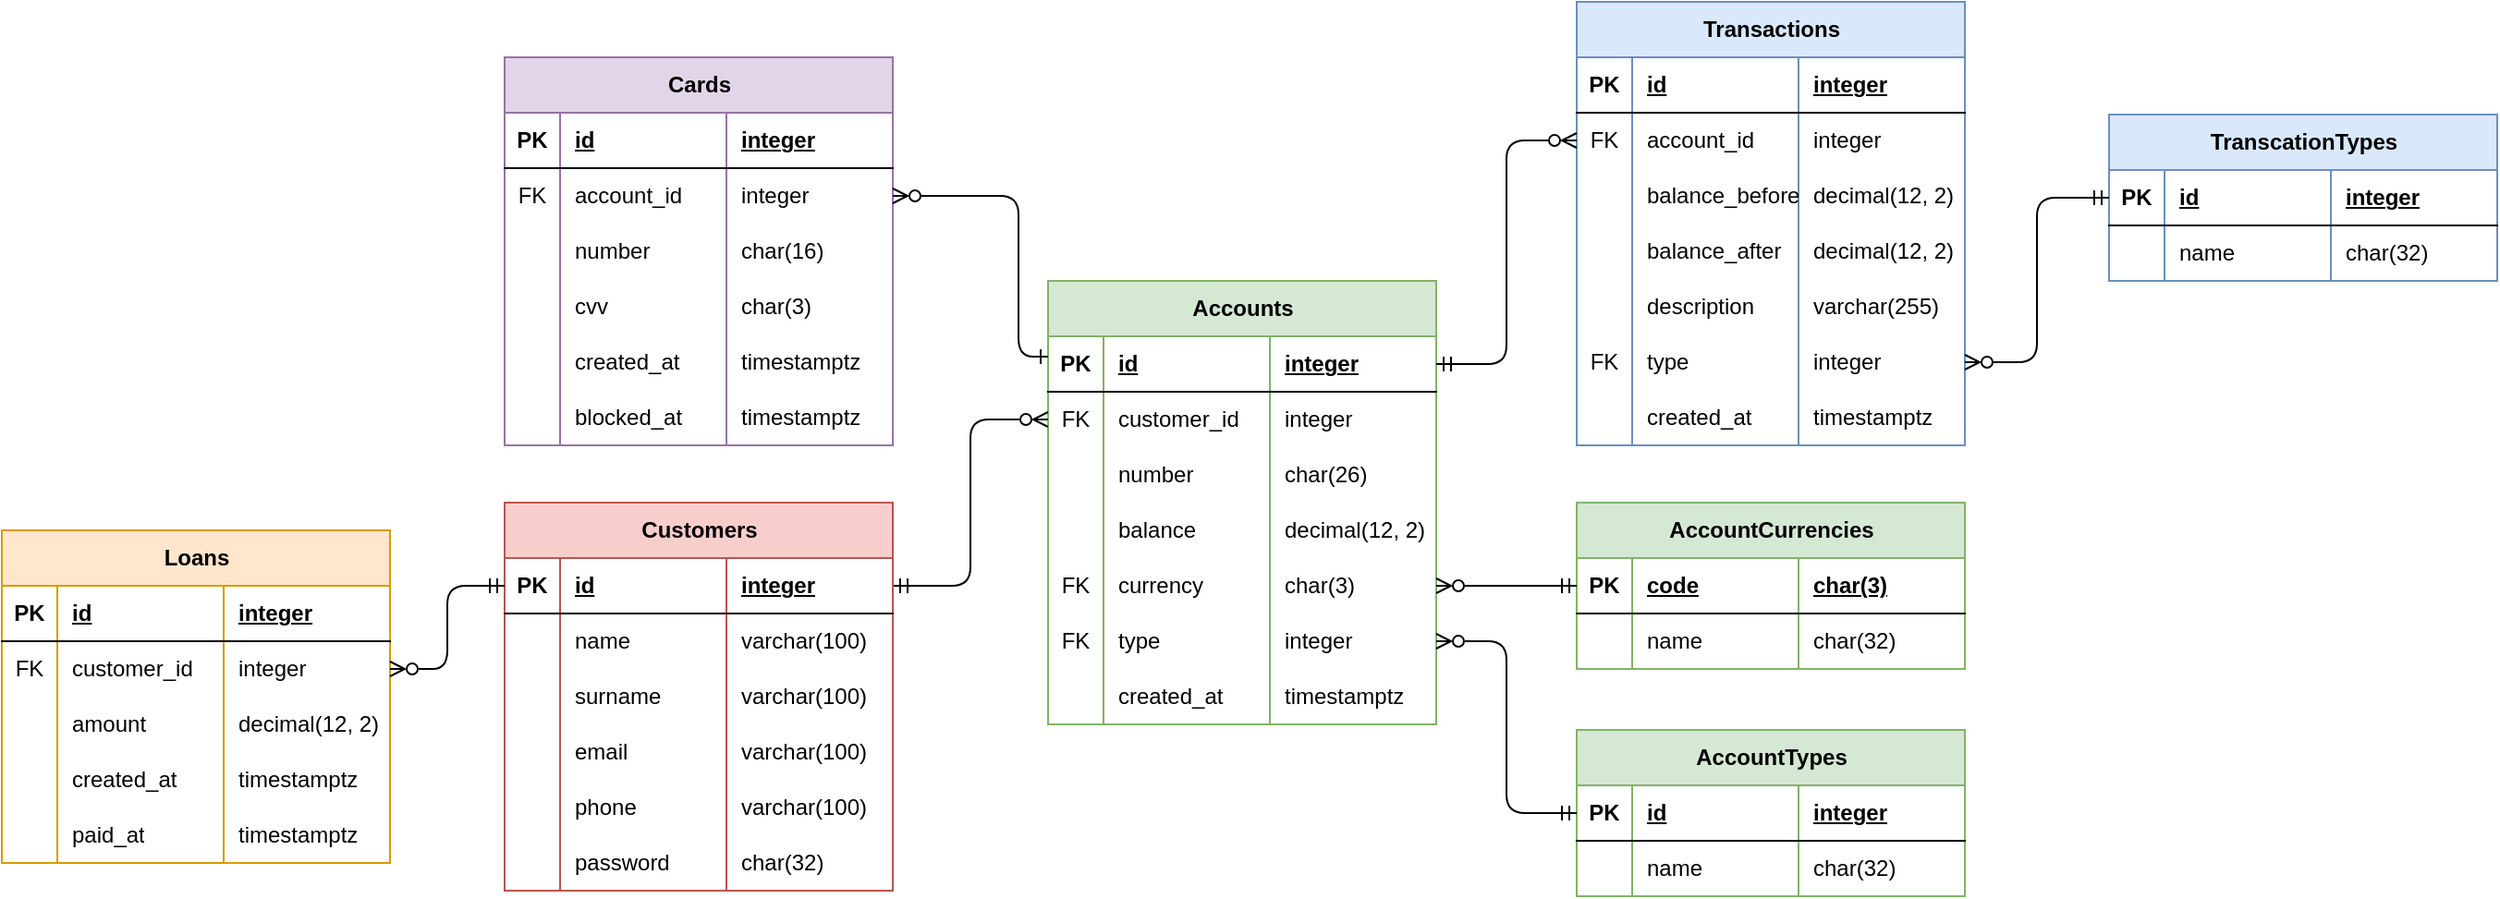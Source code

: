 <mxfile version="22.1.3" type="device">
  <diagram name="Page-1" id="DCENLn5XOx_dFw5ft7nX">
    <mxGraphModel dx="1434" dy="758" grid="1" gridSize="10" guides="1" tooltips="1" connect="1" arrows="1" fold="1" page="1" pageScale="1" pageWidth="583" pageHeight="827" math="0" shadow="0">
      <root>
        <mxCell id="0" />
        <mxCell id="1" parent="0" />
        <mxCell id="_XK0Wf5IeExzZ5HA8EQu-718" value="Accounts" style="shape=table;startSize=30;container=1;collapsible=1;childLayout=tableLayout;fixedRows=1;rowLines=0;fontStyle=1;align=center;resizeLast=1;html=1;fillColor=#d5e8d4;strokeColor=#82b366;" parent="1" vertex="1">
          <mxGeometry x="596" y="307" width="210" height="240" as="geometry" />
        </mxCell>
        <mxCell id="_XK0Wf5IeExzZ5HA8EQu-719" value="" style="shape=tableRow;horizontal=0;startSize=0;swimlaneHead=0;swimlaneBody=0;fillColor=none;collapsible=0;dropTarget=0;points=[[0,0.5],[1,0.5]];portConstraint=eastwest;top=0;left=0;right=0;bottom=1;" parent="_XK0Wf5IeExzZ5HA8EQu-718" vertex="1">
          <mxGeometry y="30" width="210" height="30" as="geometry" />
        </mxCell>
        <mxCell id="_XK0Wf5IeExzZ5HA8EQu-720" value="PK" style="shape=partialRectangle;connectable=0;fillColor=none;top=0;left=0;bottom=0;right=0;fontStyle=1;overflow=hidden;whiteSpace=wrap;html=1;" parent="_XK0Wf5IeExzZ5HA8EQu-719" vertex="1">
          <mxGeometry width="30" height="30" as="geometry">
            <mxRectangle width="30" height="30" as="alternateBounds" />
          </mxGeometry>
        </mxCell>
        <mxCell id="_XK0Wf5IeExzZ5HA8EQu-721" value="id" style="shape=partialRectangle;connectable=0;fillColor=none;top=0;left=0;bottom=0;right=0;align=left;spacingLeft=6;fontStyle=5;overflow=hidden;whiteSpace=wrap;html=1;" parent="_XK0Wf5IeExzZ5HA8EQu-719" vertex="1">
          <mxGeometry x="30" width="90" height="30" as="geometry">
            <mxRectangle width="90" height="30" as="alternateBounds" />
          </mxGeometry>
        </mxCell>
        <mxCell id="_XK0Wf5IeExzZ5HA8EQu-722" value="integer" style="shape=partialRectangle;connectable=0;fillColor=none;top=0;left=0;bottom=0;right=0;align=left;spacingLeft=6;fontStyle=5;overflow=hidden;whiteSpace=wrap;html=1;" parent="_XK0Wf5IeExzZ5HA8EQu-719" vertex="1">
          <mxGeometry x="120" width="90" height="30" as="geometry">
            <mxRectangle width="90" height="30" as="alternateBounds" />
          </mxGeometry>
        </mxCell>
        <mxCell id="_XK0Wf5IeExzZ5HA8EQu-723" value="" style="shape=tableRow;horizontal=0;startSize=0;swimlaneHead=0;swimlaneBody=0;fillColor=none;collapsible=0;dropTarget=0;points=[[0,0.5],[1,0.5]];portConstraint=eastwest;top=0;left=0;right=0;bottom=0;" parent="_XK0Wf5IeExzZ5HA8EQu-718" vertex="1">
          <mxGeometry y="60" width="210" height="30" as="geometry" />
        </mxCell>
        <mxCell id="_XK0Wf5IeExzZ5HA8EQu-724" value="FK" style="shape=partialRectangle;connectable=0;fillColor=none;top=0;left=0;bottom=0;right=0;editable=1;overflow=hidden;whiteSpace=wrap;html=1;" parent="_XK0Wf5IeExzZ5HA8EQu-723" vertex="1">
          <mxGeometry width="30" height="30" as="geometry">
            <mxRectangle width="30" height="30" as="alternateBounds" />
          </mxGeometry>
        </mxCell>
        <mxCell id="_XK0Wf5IeExzZ5HA8EQu-725" value="customer_id" style="shape=partialRectangle;connectable=0;fillColor=none;top=0;left=0;bottom=0;right=0;align=left;spacingLeft=6;overflow=hidden;whiteSpace=wrap;html=1;" parent="_XK0Wf5IeExzZ5HA8EQu-723" vertex="1">
          <mxGeometry x="30" width="90" height="30" as="geometry">
            <mxRectangle width="90" height="30" as="alternateBounds" />
          </mxGeometry>
        </mxCell>
        <mxCell id="_XK0Wf5IeExzZ5HA8EQu-726" value="integer" style="shape=partialRectangle;connectable=0;fillColor=none;top=0;left=0;bottom=0;right=0;align=left;spacingLeft=6;overflow=hidden;whiteSpace=wrap;html=1;" parent="_XK0Wf5IeExzZ5HA8EQu-723" vertex="1">
          <mxGeometry x="120" width="90" height="30" as="geometry">
            <mxRectangle width="90" height="30" as="alternateBounds" />
          </mxGeometry>
        </mxCell>
        <mxCell id="_XK0Wf5IeExzZ5HA8EQu-727" value="" style="shape=tableRow;horizontal=0;startSize=0;swimlaneHead=0;swimlaneBody=0;fillColor=none;collapsible=0;dropTarget=0;points=[[0,0.5],[1,0.5]];portConstraint=eastwest;top=0;left=0;right=0;bottom=0;" parent="_XK0Wf5IeExzZ5HA8EQu-718" vertex="1">
          <mxGeometry y="90" width="210" height="30" as="geometry" />
        </mxCell>
        <mxCell id="_XK0Wf5IeExzZ5HA8EQu-728" value="" style="shape=partialRectangle;connectable=0;fillColor=none;top=0;left=0;bottom=0;right=0;editable=1;overflow=hidden;whiteSpace=wrap;html=1;" parent="_XK0Wf5IeExzZ5HA8EQu-727" vertex="1">
          <mxGeometry width="30" height="30" as="geometry">
            <mxRectangle width="30" height="30" as="alternateBounds" />
          </mxGeometry>
        </mxCell>
        <mxCell id="_XK0Wf5IeExzZ5HA8EQu-729" value="number" style="shape=partialRectangle;connectable=0;fillColor=none;top=0;left=0;bottom=0;right=0;align=left;spacingLeft=6;overflow=hidden;whiteSpace=wrap;html=1;" parent="_XK0Wf5IeExzZ5HA8EQu-727" vertex="1">
          <mxGeometry x="30" width="90" height="30" as="geometry">
            <mxRectangle width="90" height="30" as="alternateBounds" />
          </mxGeometry>
        </mxCell>
        <mxCell id="_XK0Wf5IeExzZ5HA8EQu-730" value="char(26)" style="shape=partialRectangle;connectable=0;fillColor=none;top=0;left=0;bottom=0;right=0;align=left;spacingLeft=6;overflow=hidden;whiteSpace=wrap;html=1;" parent="_XK0Wf5IeExzZ5HA8EQu-727" vertex="1">
          <mxGeometry x="120" width="90" height="30" as="geometry">
            <mxRectangle width="90" height="30" as="alternateBounds" />
          </mxGeometry>
        </mxCell>
        <mxCell id="_XK0Wf5IeExzZ5HA8EQu-731" value="" style="shape=tableRow;horizontal=0;startSize=0;swimlaneHead=0;swimlaneBody=0;fillColor=none;collapsible=0;dropTarget=0;points=[[0,0.5],[1,0.5]];portConstraint=eastwest;top=0;left=0;right=0;bottom=0;" parent="_XK0Wf5IeExzZ5HA8EQu-718" vertex="1">
          <mxGeometry y="120" width="210" height="30" as="geometry" />
        </mxCell>
        <mxCell id="_XK0Wf5IeExzZ5HA8EQu-732" value="" style="shape=partialRectangle;connectable=0;fillColor=none;top=0;left=0;bottom=0;right=0;editable=1;overflow=hidden;whiteSpace=wrap;html=1;" parent="_XK0Wf5IeExzZ5HA8EQu-731" vertex="1">
          <mxGeometry width="30" height="30" as="geometry">
            <mxRectangle width="30" height="30" as="alternateBounds" />
          </mxGeometry>
        </mxCell>
        <mxCell id="_XK0Wf5IeExzZ5HA8EQu-733" value="balance" style="shape=partialRectangle;connectable=0;fillColor=none;top=0;left=0;bottom=0;right=0;align=left;spacingLeft=6;overflow=hidden;whiteSpace=wrap;html=1;" parent="_XK0Wf5IeExzZ5HA8EQu-731" vertex="1">
          <mxGeometry x="30" width="90" height="30" as="geometry">
            <mxRectangle width="90" height="30" as="alternateBounds" />
          </mxGeometry>
        </mxCell>
        <mxCell id="_XK0Wf5IeExzZ5HA8EQu-734" value="decimal(12, 2)" style="shape=partialRectangle;connectable=0;fillColor=none;top=0;left=0;bottom=0;right=0;align=left;spacingLeft=6;overflow=hidden;whiteSpace=wrap;html=1;" parent="_XK0Wf5IeExzZ5HA8EQu-731" vertex="1">
          <mxGeometry x="120" width="90" height="30" as="geometry">
            <mxRectangle width="90" height="30" as="alternateBounds" />
          </mxGeometry>
        </mxCell>
        <mxCell id="_XK0Wf5IeExzZ5HA8EQu-735" value="" style="shape=tableRow;horizontal=0;startSize=0;swimlaneHead=0;swimlaneBody=0;fillColor=none;collapsible=0;dropTarget=0;points=[[0,0.5],[1,0.5]];portConstraint=eastwest;top=0;left=0;right=0;bottom=0;" parent="_XK0Wf5IeExzZ5HA8EQu-718" vertex="1">
          <mxGeometry y="150" width="210" height="30" as="geometry" />
        </mxCell>
        <mxCell id="_XK0Wf5IeExzZ5HA8EQu-736" value="FK" style="shape=partialRectangle;connectable=0;fillColor=none;top=0;left=0;bottom=0;right=0;editable=1;overflow=hidden;whiteSpace=wrap;html=1;" parent="_XK0Wf5IeExzZ5HA8EQu-735" vertex="1">
          <mxGeometry width="30" height="30" as="geometry">
            <mxRectangle width="30" height="30" as="alternateBounds" />
          </mxGeometry>
        </mxCell>
        <mxCell id="_XK0Wf5IeExzZ5HA8EQu-737" value="currency" style="shape=partialRectangle;connectable=0;fillColor=none;top=0;left=0;bottom=0;right=0;align=left;spacingLeft=6;overflow=hidden;whiteSpace=wrap;html=1;" parent="_XK0Wf5IeExzZ5HA8EQu-735" vertex="1">
          <mxGeometry x="30" width="90" height="30" as="geometry">
            <mxRectangle width="90" height="30" as="alternateBounds" />
          </mxGeometry>
        </mxCell>
        <mxCell id="_XK0Wf5IeExzZ5HA8EQu-738" value="char(3)" style="shape=partialRectangle;connectable=0;fillColor=none;top=0;left=0;bottom=0;right=0;align=left;spacingLeft=6;overflow=hidden;whiteSpace=wrap;html=1;" parent="_XK0Wf5IeExzZ5HA8EQu-735" vertex="1">
          <mxGeometry x="120" width="90" height="30" as="geometry">
            <mxRectangle width="90" height="30" as="alternateBounds" />
          </mxGeometry>
        </mxCell>
        <mxCell id="_XK0Wf5IeExzZ5HA8EQu-739" value="" style="shape=tableRow;horizontal=0;startSize=0;swimlaneHead=0;swimlaneBody=0;fillColor=none;collapsible=0;dropTarget=0;points=[[0,0.5],[1,0.5]];portConstraint=eastwest;top=0;left=0;right=0;bottom=0;" parent="_XK0Wf5IeExzZ5HA8EQu-718" vertex="1">
          <mxGeometry y="180" width="210" height="30" as="geometry" />
        </mxCell>
        <mxCell id="_XK0Wf5IeExzZ5HA8EQu-740" value="FK" style="shape=partialRectangle;connectable=0;fillColor=none;top=0;left=0;bottom=0;right=0;editable=1;overflow=hidden;whiteSpace=wrap;html=1;" parent="_XK0Wf5IeExzZ5HA8EQu-739" vertex="1">
          <mxGeometry width="30" height="30" as="geometry">
            <mxRectangle width="30" height="30" as="alternateBounds" />
          </mxGeometry>
        </mxCell>
        <mxCell id="_XK0Wf5IeExzZ5HA8EQu-741" value="type" style="shape=partialRectangle;connectable=0;fillColor=none;top=0;left=0;bottom=0;right=0;align=left;spacingLeft=6;overflow=hidden;whiteSpace=wrap;html=1;" parent="_XK0Wf5IeExzZ5HA8EQu-739" vertex="1">
          <mxGeometry x="30" width="90" height="30" as="geometry">
            <mxRectangle width="90" height="30" as="alternateBounds" />
          </mxGeometry>
        </mxCell>
        <mxCell id="_XK0Wf5IeExzZ5HA8EQu-742" value="integer" style="shape=partialRectangle;connectable=0;fillColor=none;top=0;left=0;bottom=0;right=0;align=left;spacingLeft=6;overflow=hidden;whiteSpace=wrap;html=1;" parent="_XK0Wf5IeExzZ5HA8EQu-739" vertex="1">
          <mxGeometry x="120" width="90" height="30" as="geometry">
            <mxRectangle width="90" height="30" as="alternateBounds" />
          </mxGeometry>
        </mxCell>
        <mxCell id="_XK0Wf5IeExzZ5HA8EQu-743" value="" style="shape=tableRow;horizontal=0;startSize=0;swimlaneHead=0;swimlaneBody=0;fillColor=none;collapsible=0;dropTarget=0;points=[[0,0.5],[1,0.5]];portConstraint=eastwest;top=0;left=0;right=0;bottom=0;" parent="_XK0Wf5IeExzZ5HA8EQu-718" vertex="1">
          <mxGeometry y="210" width="210" height="30" as="geometry" />
        </mxCell>
        <mxCell id="_XK0Wf5IeExzZ5HA8EQu-744" value="" style="shape=partialRectangle;connectable=0;fillColor=none;top=0;left=0;bottom=0;right=0;editable=1;overflow=hidden;whiteSpace=wrap;html=1;" parent="_XK0Wf5IeExzZ5HA8EQu-743" vertex="1">
          <mxGeometry width="30" height="30" as="geometry">
            <mxRectangle width="30" height="30" as="alternateBounds" />
          </mxGeometry>
        </mxCell>
        <mxCell id="_XK0Wf5IeExzZ5HA8EQu-745" value="created_at" style="shape=partialRectangle;connectable=0;fillColor=none;top=0;left=0;bottom=0;right=0;align=left;spacingLeft=6;overflow=hidden;whiteSpace=wrap;html=1;" parent="_XK0Wf5IeExzZ5HA8EQu-743" vertex="1">
          <mxGeometry x="30" width="90" height="30" as="geometry">
            <mxRectangle width="90" height="30" as="alternateBounds" />
          </mxGeometry>
        </mxCell>
        <mxCell id="_XK0Wf5IeExzZ5HA8EQu-746" value="timestamptz" style="shape=partialRectangle;connectable=0;fillColor=none;top=0;left=0;bottom=0;right=0;align=left;spacingLeft=6;overflow=hidden;whiteSpace=wrap;html=1;" parent="_XK0Wf5IeExzZ5HA8EQu-743" vertex="1">
          <mxGeometry x="120" width="90" height="30" as="geometry">
            <mxRectangle width="90" height="30" as="alternateBounds" />
          </mxGeometry>
        </mxCell>
        <mxCell id="_XK0Wf5IeExzZ5HA8EQu-747" style="edgeStyle=orthogonalEdgeStyle;rounded=1;orthogonalLoop=1;jettySize=auto;html=1;endArrow=ERzeroToMany;endFill=0;startArrow=ERmandOne;startFill=0;" parent="1" source="_XK0Wf5IeExzZ5HA8EQu-694" target="_XK0Wf5IeExzZ5HA8EQu-723" edge="1">
          <mxGeometry relative="1" as="geometry" />
        </mxCell>
        <mxCell id="_XK0Wf5IeExzZ5HA8EQu-748" value="AccountTypes" style="shape=table;startSize=30;container=1;collapsible=1;childLayout=tableLayout;fixedRows=1;rowLines=0;fontStyle=1;align=center;resizeLast=1;html=1;fillColor=#d5e8d4;strokeColor=#82b366;" parent="1" vertex="1">
          <mxGeometry x="882" y="550" width="210" height="90" as="geometry" />
        </mxCell>
        <mxCell id="_XK0Wf5IeExzZ5HA8EQu-749" value="" style="shape=tableRow;horizontal=0;startSize=0;swimlaneHead=0;swimlaneBody=0;fillColor=none;collapsible=0;dropTarget=0;points=[[0,0.5],[1,0.5]];portConstraint=eastwest;top=0;left=0;right=0;bottom=1;" parent="_XK0Wf5IeExzZ5HA8EQu-748" vertex="1">
          <mxGeometry y="30" width="210" height="30" as="geometry" />
        </mxCell>
        <mxCell id="_XK0Wf5IeExzZ5HA8EQu-750" value="PK" style="shape=partialRectangle;connectable=0;fillColor=none;top=0;left=0;bottom=0;right=0;fontStyle=1;overflow=hidden;whiteSpace=wrap;html=1;" parent="_XK0Wf5IeExzZ5HA8EQu-749" vertex="1">
          <mxGeometry width="30" height="30" as="geometry">
            <mxRectangle width="30" height="30" as="alternateBounds" />
          </mxGeometry>
        </mxCell>
        <mxCell id="_XK0Wf5IeExzZ5HA8EQu-751" value="id" style="shape=partialRectangle;connectable=0;fillColor=none;top=0;left=0;bottom=0;right=0;align=left;spacingLeft=6;fontStyle=5;overflow=hidden;whiteSpace=wrap;html=1;" parent="_XK0Wf5IeExzZ5HA8EQu-749" vertex="1">
          <mxGeometry x="30" width="90" height="30" as="geometry">
            <mxRectangle width="90" height="30" as="alternateBounds" />
          </mxGeometry>
        </mxCell>
        <mxCell id="_XK0Wf5IeExzZ5HA8EQu-752" value="integer" style="shape=partialRectangle;connectable=0;fillColor=none;top=0;left=0;bottom=0;right=0;align=left;spacingLeft=6;fontStyle=5;overflow=hidden;whiteSpace=wrap;html=1;" parent="_XK0Wf5IeExzZ5HA8EQu-749" vertex="1">
          <mxGeometry x="120" width="90" height="30" as="geometry">
            <mxRectangle width="90" height="30" as="alternateBounds" />
          </mxGeometry>
        </mxCell>
        <mxCell id="_XK0Wf5IeExzZ5HA8EQu-753" value="" style="shape=tableRow;horizontal=0;startSize=0;swimlaneHead=0;swimlaneBody=0;fillColor=none;collapsible=0;dropTarget=0;points=[[0,0.5],[1,0.5]];portConstraint=eastwest;top=0;left=0;right=0;bottom=0;" parent="_XK0Wf5IeExzZ5HA8EQu-748" vertex="1">
          <mxGeometry y="60" width="210" height="30" as="geometry" />
        </mxCell>
        <mxCell id="_XK0Wf5IeExzZ5HA8EQu-754" value="" style="shape=partialRectangle;connectable=0;fillColor=none;top=0;left=0;bottom=0;right=0;editable=1;overflow=hidden;whiteSpace=wrap;html=1;" parent="_XK0Wf5IeExzZ5HA8EQu-753" vertex="1">
          <mxGeometry width="30" height="30" as="geometry">
            <mxRectangle width="30" height="30" as="alternateBounds" />
          </mxGeometry>
        </mxCell>
        <mxCell id="_XK0Wf5IeExzZ5HA8EQu-755" value="name" style="shape=partialRectangle;connectable=0;fillColor=none;top=0;left=0;bottom=0;right=0;align=left;spacingLeft=6;overflow=hidden;whiteSpace=wrap;html=1;" parent="_XK0Wf5IeExzZ5HA8EQu-753" vertex="1">
          <mxGeometry x="30" width="90" height="30" as="geometry">
            <mxRectangle width="90" height="30" as="alternateBounds" />
          </mxGeometry>
        </mxCell>
        <mxCell id="_XK0Wf5IeExzZ5HA8EQu-756" value="char(32)" style="shape=partialRectangle;connectable=0;fillColor=none;top=0;left=0;bottom=0;right=0;align=left;spacingLeft=6;overflow=hidden;whiteSpace=wrap;html=1;" parent="_XK0Wf5IeExzZ5HA8EQu-753" vertex="1">
          <mxGeometry x="120" width="90" height="30" as="geometry">
            <mxRectangle width="90" height="30" as="alternateBounds" />
          </mxGeometry>
        </mxCell>
        <mxCell id="_XK0Wf5IeExzZ5HA8EQu-757" style="edgeStyle=orthogonalEdgeStyle;rounded=1;orthogonalLoop=1;jettySize=auto;html=1;entryX=0;entryY=0.5;entryDx=0;entryDy=0;startArrow=ERzeroToMany;startFill=0;endArrow=ERmandOne;endFill=0;exitX=1;exitY=0.5;exitDx=0;exitDy=0;" parent="1" source="_XK0Wf5IeExzZ5HA8EQu-739" target="_XK0Wf5IeExzZ5HA8EQu-749" edge="1">
          <mxGeometry relative="1" as="geometry" />
        </mxCell>
        <mxCell id="_XK0Wf5IeExzZ5HA8EQu-758" value="AccountCurrencies" style="shape=table;startSize=30;container=1;collapsible=1;childLayout=tableLayout;fixedRows=1;rowLines=0;fontStyle=1;align=center;resizeLast=1;html=1;fillColor=#d5e8d4;strokeColor=#82b366;" parent="1" vertex="1">
          <mxGeometry x="882" y="427" width="210" height="90" as="geometry" />
        </mxCell>
        <mxCell id="_XK0Wf5IeExzZ5HA8EQu-759" value="" style="shape=tableRow;horizontal=0;startSize=0;swimlaneHead=0;swimlaneBody=0;fillColor=none;collapsible=0;dropTarget=0;points=[[0,0.5],[1,0.5]];portConstraint=eastwest;top=0;left=0;right=0;bottom=1;" parent="_XK0Wf5IeExzZ5HA8EQu-758" vertex="1">
          <mxGeometry y="30" width="210" height="30" as="geometry" />
        </mxCell>
        <mxCell id="_XK0Wf5IeExzZ5HA8EQu-760" value="PK" style="shape=partialRectangle;connectable=0;fillColor=none;top=0;left=0;bottom=0;right=0;fontStyle=1;overflow=hidden;whiteSpace=wrap;html=1;" parent="_XK0Wf5IeExzZ5HA8EQu-759" vertex="1">
          <mxGeometry width="30" height="30" as="geometry">
            <mxRectangle width="30" height="30" as="alternateBounds" />
          </mxGeometry>
        </mxCell>
        <mxCell id="_XK0Wf5IeExzZ5HA8EQu-761" value="code" style="shape=partialRectangle;connectable=0;fillColor=none;top=0;left=0;bottom=0;right=0;align=left;spacingLeft=6;fontStyle=5;overflow=hidden;whiteSpace=wrap;html=1;" parent="_XK0Wf5IeExzZ5HA8EQu-759" vertex="1">
          <mxGeometry x="30" width="90" height="30" as="geometry">
            <mxRectangle width="90" height="30" as="alternateBounds" />
          </mxGeometry>
        </mxCell>
        <mxCell id="_XK0Wf5IeExzZ5HA8EQu-762" value="char(3)" style="shape=partialRectangle;connectable=0;fillColor=none;top=0;left=0;bottom=0;right=0;align=left;spacingLeft=6;fontStyle=5;overflow=hidden;whiteSpace=wrap;html=1;" parent="_XK0Wf5IeExzZ5HA8EQu-759" vertex="1">
          <mxGeometry x="120" width="90" height="30" as="geometry">
            <mxRectangle width="90" height="30" as="alternateBounds" />
          </mxGeometry>
        </mxCell>
        <mxCell id="_XK0Wf5IeExzZ5HA8EQu-763" value="" style="shape=tableRow;horizontal=0;startSize=0;swimlaneHead=0;swimlaneBody=0;fillColor=none;collapsible=0;dropTarget=0;points=[[0,0.5],[1,0.5]];portConstraint=eastwest;top=0;left=0;right=0;bottom=0;" parent="_XK0Wf5IeExzZ5HA8EQu-758" vertex="1">
          <mxGeometry y="60" width="210" height="30" as="geometry" />
        </mxCell>
        <mxCell id="_XK0Wf5IeExzZ5HA8EQu-764" value="" style="shape=partialRectangle;connectable=0;fillColor=none;top=0;left=0;bottom=0;right=0;editable=1;overflow=hidden;whiteSpace=wrap;html=1;" parent="_XK0Wf5IeExzZ5HA8EQu-763" vertex="1">
          <mxGeometry width="30" height="30" as="geometry">
            <mxRectangle width="30" height="30" as="alternateBounds" />
          </mxGeometry>
        </mxCell>
        <mxCell id="_XK0Wf5IeExzZ5HA8EQu-765" value="name" style="shape=partialRectangle;connectable=0;fillColor=none;top=0;left=0;bottom=0;right=0;align=left;spacingLeft=6;overflow=hidden;whiteSpace=wrap;html=1;" parent="_XK0Wf5IeExzZ5HA8EQu-763" vertex="1">
          <mxGeometry x="30" width="90" height="30" as="geometry">
            <mxRectangle width="90" height="30" as="alternateBounds" />
          </mxGeometry>
        </mxCell>
        <mxCell id="_XK0Wf5IeExzZ5HA8EQu-766" value="char(32)" style="shape=partialRectangle;connectable=0;fillColor=none;top=0;left=0;bottom=0;right=0;align=left;spacingLeft=6;overflow=hidden;whiteSpace=wrap;html=1;" parent="_XK0Wf5IeExzZ5HA8EQu-763" vertex="1">
          <mxGeometry x="120" width="90" height="30" as="geometry">
            <mxRectangle width="90" height="30" as="alternateBounds" />
          </mxGeometry>
        </mxCell>
        <mxCell id="_XK0Wf5IeExzZ5HA8EQu-767" style="edgeStyle=orthogonalEdgeStyle;rounded=1;orthogonalLoop=1;jettySize=auto;html=1;entryX=0;entryY=0.5;entryDx=0;entryDy=0;endArrow=ERmandOne;endFill=0;startArrow=ERzeroToMany;startFill=0;" parent="1" source="_XK0Wf5IeExzZ5HA8EQu-735" target="_XK0Wf5IeExzZ5HA8EQu-759" edge="1">
          <mxGeometry relative="1" as="geometry" />
        </mxCell>
        <mxCell id="_XK0Wf5IeExzZ5HA8EQu-768" value="Transactions" style="shape=table;startSize=30;container=1;collapsible=1;childLayout=tableLayout;fixedRows=1;rowLines=0;fontStyle=1;align=center;resizeLast=1;html=1;fillColor=#dae8fc;strokeColor=#6c8ebf;" parent="1" vertex="1">
          <mxGeometry x="882" y="156" width="210" height="240" as="geometry" />
        </mxCell>
        <mxCell id="_XK0Wf5IeExzZ5HA8EQu-769" value="" style="shape=tableRow;horizontal=0;startSize=0;swimlaneHead=0;swimlaneBody=0;fillColor=none;collapsible=0;dropTarget=0;points=[[0,0.5],[1,0.5]];portConstraint=eastwest;top=0;left=0;right=0;bottom=1;" parent="_XK0Wf5IeExzZ5HA8EQu-768" vertex="1">
          <mxGeometry y="30" width="210" height="30" as="geometry" />
        </mxCell>
        <mxCell id="_XK0Wf5IeExzZ5HA8EQu-770" value="PK" style="shape=partialRectangle;connectable=0;fillColor=none;top=0;left=0;bottom=0;right=0;fontStyle=1;overflow=hidden;whiteSpace=wrap;html=1;" parent="_XK0Wf5IeExzZ5HA8EQu-769" vertex="1">
          <mxGeometry width="30" height="30" as="geometry">
            <mxRectangle width="30" height="30" as="alternateBounds" />
          </mxGeometry>
        </mxCell>
        <mxCell id="_XK0Wf5IeExzZ5HA8EQu-771" value="id" style="shape=partialRectangle;connectable=0;fillColor=none;top=0;left=0;bottom=0;right=0;align=left;spacingLeft=6;fontStyle=5;overflow=hidden;whiteSpace=wrap;html=1;" parent="_XK0Wf5IeExzZ5HA8EQu-769" vertex="1">
          <mxGeometry x="30" width="90" height="30" as="geometry">
            <mxRectangle width="90" height="30" as="alternateBounds" />
          </mxGeometry>
        </mxCell>
        <mxCell id="_XK0Wf5IeExzZ5HA8EQu-772" value="integer" style="shape=partialRectangle;connectable=0;fillColor=none;top=0;left=0;bottom=0;right=0;align=left;spacingLeft=6;fontStyle=5;overflow=hidden;whiteSpace=wrap;html=1;" parent="_XK0Wf5IeExzZ5HA8EQu-769" vertex="1">
          <mxGeometry x="120" width="90" height="30" as="geometry">
            <mxRectangle width="90" height="30" as="alternateBounds" />
          </mxGeometry>
        </mxCell>
        <mxCell id="_XK0Wf5IeExzZ5HA8EQu-773" value="" style="shape=tableRow;horizontal=0;startSize=0;swimlaneHead=0;swimlaneBody=0;fillColor=none;collapsible=0;dropTarget=0;points=[[0,0.5],[1,0.5]];portConstraint=eastwest;top=0;left=0;right=0;bottom=0;" parent="_XK0Wf5IeExzZ5HA8EQu-768" vertex="1">
          <mxGeometry y="60" width="210" height="30" as="geometry" />
        </mxCell>
        <mxCell id="_XK0Wf5IeExzZ5HA8EQu-774" value="FK" style="shape=partialRectangle;connectable=0;fillColor=none;top=0;left=0;bottom=0;right=0;editable=1;overflow=hidden;whiteSpace=wrap;html=1;" parent="_XK0Wf5IeExzZ5HA8EQu-773" vertex="1">
          <mxGeometry width="30" height="30" as="geometry">
            <mxRectangle width="30" height="30" as="alternateBounds" />
          </mxGeometry>
        </mxCell>
        <mxCell id="_XK0Wf5IeExzZ5HA8EQu-775" value="account_id" style="shape=partialRectangle;connectable=0;fillColor=none;top=0;left=0;bottom=0;right=0;align=left;spacingLeft=6;overflow=hidden;whiteSpace=wrap;html=1;" parent="_XK0Wf5IeExzZ5HA8EQu-773" vertex="1">
          <mxGeometry x="30" width="90" height="30" as="geometry">
            <mxRectangle width="90" height="30" as="alternateBounds" />
          </mxGeometry>
        </mxCell>
        <mxCell id="_XK0Wf5IeExzZ5HA8EQu-776" value="integer" style="shape=partialRectangle;connectable=0;fillColor=none;top=0;left=0;bottom=0;right=0;align=left;spacingLeft=6;overflow=hidden;whiteSpace=wrap;html=1;" parent="_XK0Wf5IeExzZ5HA8EQu-773" vertex="1">
          <mxGeometry x="120" width="90" height="30" as="geometry">
            <mxRectangle width="90" height="30" as="alternateBounds" />
          </mxGeometry>
        </mxCell>
        <mxCell id="_XK0Wf5IeExzZ5HA8EQu-777" value="" style="shape=tableRow;horizontal=0;startSize=0;swimlaneHead=0;swimlaneBody=0;fillColor=none;collapsible=0;dropTarget=0;points=[[0,0.5],[1,0.5]];portConstraint=eastwest;top=0;left=0;right=0;bottom=0;" parent="_XK0Wf5IeExzZ5HA8EQu-768" vertex="1">
          <mxGeometry y="90" width="210" height="30" as="geometry" />
        </mxCell>
        <mxCell id="_XK0Wf5IeExzZ5HA8EQu-778" value="" style="shape=partialRectangle;connectable=0;fillColor=none;top=0;left=0;bottom=0;right=0;editable=1;overflow=hidden;whiteSpace=wrap;html=1;" parent="_XK0Wf5IeExzZ5HA8EQu-777" vertex="1">
          <mxGeometry width="30" height="30" as="geometry">
            <mxRectangle width="30" height="30" as="alternateBounds" />
          </mxGeometry>
        </mxCell>
        <mxCell id="_XK0Wf5IeExzZ5HA8EQu-779" value="balance_before" style="shape=partialRectangle;connectable=0;fillColor=none;top=0;left=0;bottom=0;right=0;align=left;spacingLeft=6;overflow=hidden;whiteSpace=wrap;html=1;" parent="_XK0Wf5IeExzZ5HA8EQu-777" vertex="1">
          <mxGeometry x="30" width="90" height="30" as="geometry">
            <mxRectangle width="90" height="30" as="alternateBounds" />
          </mxGeometry>
        </mxCell>
        <mxCell id="_XK0Wf5IeExzZ5HA8EQu-780" value="decimal(12, 2)" style="shape=partialRectangle;connectable=0;fillColor=none;top=0;left=0;bottom=0;right=0;align=left;spacingLeft=6;overflow=hidden;whiteSpace=wrap;html=1;" parent="_XK0Wf5IeExzZ5HA8EQu-777" vertex="1">
          <mxGeometry x="120" width="90" height="30" as="geometry">
            <mxRectangle width="90" height="30" as="alternateBounds" />
          </mxGeometry>
        </mxCell>
        <mxCell id="_XK0Wf5IeExzZ5HA8EQu-781" value="" style="shape=tableRow;horizontal=0;startSize=0;swimlaneHead=0;swimlaneBody=0;fillColor=none;collapsible=0;dropTarget=0;points=[[0,0.5],[1,0.5]];portConstraint=eastwest;top=0;left=0;right=0;bottom=0;" parent="_XK0Wf5IeExzZ5HA8EQu-768" vertex="1">
          <mxGeometry y="120" width="210" height="30" as="geometry" />
        </mxCell>
        <mxCell id="_XK0Wf5IeExzZ5HA8EQu-782" value="" style="shape=partialRectangle;connectable=0;fillColor=none;top=0;left=0;bottom=0;right=0;editable=1;overflow=hidden;whiteSpace=wrap;html=1;" parent="_XK0Wf5IeExzZ5HA8EQu-781" vertex="1">
          <mxGeometry width="30" height="30" as="geometry">
            <mxRectangle width="30" height="30" as="alternateBounds" />
          </mxGeometry>
        </mxCell>
        <mxCell id="_XK0Wf5IeExzZ5HA8EQu-783" value="balance_after" style="shape=partialRectangle;connectable=0;fillColor=none;top=0;left=0;bottom=0;right=0;align=left;spacingLeft=6;overflow=hidden;whiteSpace=wrap;html=1;" parent="_XK0Wf5IeExzZ5HA8EQu-781" vertex="1">
          <mxGeometry x="30" width="90" height="30" as="geometry">
            <mxRectangle width="90" height="30" as="alternateBounds" />
          </mxGeometry>
        </mxCell>
        <mxCell id="_XK0Wf5IeExzZ5HA8EQu-784" value="decimal(12, 2)" style="shape=partialRectangle;connectable=0;fillColor=none;top=0;left=0;bottom=0;right=0;align=left;spacingLeft=6;overflow=hidden;whiteSpace=wrap;html=1;" parent="_XK0Wf5IeExzZ5HA8EQu-781" vertex="1">
          <mxGeometry x="120" width="90" height="30" as="geometry">
            <mxRectangle width="90" height="30" as="alternateBounds" />
          </mxGeometry>
        </mxCell>
        <mxCell id="_XK0Wf5IeExzZ5HA8EQu-785" value="" style="shape=tableRow;horizontal=0;startSize=0;swimlaneHead=0;swimlaneBody=0;fillColor=none;collapsible=0;dropTarget=0;points=[[0,0.5],[1,0.5]];portConstraint=eastwest;top=0;left=0;right=0;bottom=0;" parent="_XK0Wf5IeExzZ5HA8EQu-768" vertex="1">
          <mxGeometry y="150" width="210" height="30" as="geometry" />
        </mxCell>
        <mxCell id="_XK0Wf5IeExzZ5HA8EQu-786" value="" style="shape=partialRectangle;connectable=0;fillColor=none;top=0;left=0;bottom=0;right=0;editable=1;overflow=hidden;whiteSpace=wrap;html=1;" parent="_XK0Wf5IeExzZ5HA8EQu-785" vertex="1">
          <mxGeometry width="30" height="30" as="geometry">
            <mxRectangle width="30" height="30" as="alternateBounds" />
          </mxGeometry>
        </mxCell>
        <mxCell id="_XK0Wf5IeExzZ5HA8EQu-787" value="description" style="shape=partialRectangle;connectable=0;fillColor=none;top=0;left=0;bottom=0;right=0;align=left;spacingLeft=6;overflow=hidden;whiteSpace=wrap;html=1;" parent="_XK0Wf5IeExzZ5HA8EQu-785" vertex="1">
          <mxGeometry x="30" width="90" height="30" as="geometry">
            <mxRectangle width="90" height="30" as="alternateBounds" />
          </mxGeometry>
        </mxCell>
        <mxCell id="_XK0Wf5IeExzZ5HA8EQu-788" value="varchar(255)" style="shape=partialRectangle;connectable=0;fillColor=none;top=0;left=0;bottom=0;right=0;align=left;spacingLeft=6;overflow=hidden;whiteSpace=wrap;html=1;" parent="_XK0Wf5IeExzZ5HA8EQu-785" vertex="1">
          <mxGeometry x="120" width="90" height="30" as="geometry">
            <mxRectangle width="90" height="30" as="alternateBounds" />
          </mxGeometry>
        </mxCell>
        <mxCell id="_XK0Wf5IeExzZ5HA8EQu-789" value="" style="shape=tableRow;horizontal=0;startSize=0;swimlaneHead=0;swimlaneBody=0;fillColor=none;collapsible=0;dropTarget=0;points=[[0,0.5],[1,0.5]];portConstraint=eastwest;top=0;left=0;right=0;bottom=0;" parent="_XK0Wf5IeExzZ5HA8EQu-768" vertex="1">
          <mxGeometry y="180" width="210" height="30" as="geometry" />
        </mxCell>
        <mxCell id="_XK0Wf5IeExzZ5HA8EQu-790" value="FK" style="shape=partialRectangle;connectable=0;fillColor=none;top=0;left=0;bottom=0;right=0;editable=1;overflow=hidden;whiteSpace=wrap;html=1;" parent="_XK0Wf5IeExzZ5HA8EQu-789" vertex="1">
          <mxGeometry width="30" height="30" as="geometry">
            <mxRectangle width="30" height="30" as="alternateBounds" />
          </mxGeometry>
        </mxCell>
        <mxCell id="_XK0Wf5IeExzZ5HA8EQu-791" value="type" style="shape=partialRectangle;connectable=0;fillColor=none;top=0;left=0;bottom=0;right=0;align=left;spacingLeft=6;overflow=hidden;whiteSpace=wrap;html=1;" parent="_XK0Wf5IeExzZ5HA8EQu-789" vertex="1">
          <mxGeometry x="30" width="90" height="30" as="geometry">
            <mxRectangle width="90" height="30" as="alternateBounds" />
          </mxGeometry>
        </mxCell>
        <mxCell id="_XK0Wf5IeExzZ5HA8EQu-792" value="integer" style="shape=partialRectangle;connectable=0;fillColor=none;top=0;left=0;bottom=0;right=0;align=left;spacingLeft=6;overflow=hidden;whiteSpace=wrap;html=1;" parent="_XK0Wf5IeExzZ5HA8EQu-789" vertex="1">
          <mxGeometry x="120" width="90" height="30" as="geometry">
            <mxRectangle width="90" height="30" as="alternateBounds" />
          </mxGeometry>
        </mxCell>
        <mxCell id="_XK0Wf5IeExzZ5HA8EQu-793" value="" style="shape=tableRow;horizontal=0;startSize=0;swimlaneHead=0;swimlaneBody=0;fillColor=none;collapsible=0;dropTarget=0;points=[[0,0.5],[1,0.5]];portConstraint=eastwest;top=0;left=0;right=0;bottom=0;" parent="_XK0Wf5IeExzZ5HA8EQu-768" vertex="1">
          <mxGeometry y="210" width="210" height="30" as="geometry" />
        </mxCell>
        <mxCell id="_XK0Wf5IeExzZ5HA8EQu-794" value="" style="shape=partialRectangle;connectable=0;fillColor=none;top=0;left=0;bottom=0;right=0;editable=1;overflow=hidden;whiteSpace=wrap;html=1;" parent="_XK0Wf5IeExzZ5HA8EQu-793" vertex="1">
          <mxGeometry width="30" height="30" as="geometry">
            <mxRectangle width="30" height="30" as="alternateBounds" />
          </mxGeometry>
        </mxCell>
        <mxCell id="_XK0Wf5IeExzZ5HA8EQu-795" value="created_at" style="shape=partialRectangle;connectable=0;fillColor=none;top=0;left=0;bottom=0;right=0;align=left;spacingLeft=6;overflow=hidden;whiteSpace=wrap;html=1;" parent="_XK0Wf5IeExzZ5HA8EQu-793" vertex="1">
          <mxGeometry x="30" width="90" height="30" as="geometry">
            <mxRectangle width="90" height="30" as="alternateBounds" />
          </mxGeometry>
        </mxCell>
        <mxCell id="_XK0Wf5IeExzZ5HA8EQu-796" value="timestamptz" style="shape=partialRectangle;connectable=0;fillColor=none;top=0;left=0;bottom=0;right=0;align=left;spacingLeft=6;overflow=hidden;whiteSpace=wrap;html=1;" parent="_XK0Wf5IeExzZ5HA8EQu-793" vertex="1">
          <mxGeometry x="120" width="90" height="30" as="geometry">
            <mxRectangle width="90" height="30" as="alternateBounds" />
          </mxGeometry>
        </mxCell>
        <mxCell id="_XK0Wf5IeExzZ5HA8EQu-797" value="TranscationTypes" style="shape=table;startSize=30;container=1;collapsible=1;childLayout=tableLayout;fixedRows=1;rowLines=0;fontStyle=1;align=center;resizeLast=1;html=1;fillColor=#dae8fc;strokeColor=#6c8ebf;" parent="1" vertex="1">
          <mxGeometry x="1170" y="217" width="210" height="90" as="geometry" />
        </mxCell>
        <mxCell id="_XK0Wf5IeExzZ5HA8EQu-798" value="" style="shape=tableRow;horizontal=0;startSize=0;swimlaneHead=0;swimlaneBody=0;fillColor=none;collapsible=0;dropTarget=0;points=[[0,0.5],[1,0.5]];portConstraint=eastwest;top=0;left=0;right=0;bottom=1;" parent="_XK0Wf5IeExzZ5HA8EQu-797" vertex="1">
          <mxGeometry y="30" width="210" height="30" as="geometry" />
        </mxCell>
        <mxCell id="_XK0Wf5IeExzZ5HA8EQu-799" value="PK" style="shape=partialRectangle;connectable=0;fillColor=none;top=0;left=0;bottom=0;right=0;fontStyle=1;overflow=hidden;whiteSpace=wrap;html=1;" parent="_XK0Wf5IeExzZ5HA8EQu-798" vertex="1">
          <mxGeometry width="30" height="30" as="geometry">
            <mxRectangle width="30" height="30" as="alternateBounds" />
          </mxGeometry>
        </mxCell>
        <mxCell id="_XK0Wf5IeExzZ5HA8EQu-800" value="id" style="shape=partialRectangle;connectable=0;fillColor=none;top=0;left=0;bottom=0;right=0;align=left;spacingLeft=6;fontStyle=5;overflow=hidden;whiteSpace=wrap;html=1;" parent="_XK0Wf5IeExzZ5HA8EQu-798" vertex="1">
          <mxGeometry x="30" width="90" height="30" as="geometry">
            <mxRectangle width="90" height="30" as="alternateBounds" />
          </mxGeometry>
        </mxCell>
        <mxCell id="_XK0Wf5IeExzZ5HA8EQu-801" value="integer" style="shape=partialRectangle;connectable=0;fillColor=none;top=0;left=0;bottom=0;right=0;align=left;spacingLeft=6;fontStyle=5;overflow=hidden;whiteSpace=wrap;html=1;" parent="_XK0Wf5IeExzZ5HA8EQu-798" vertex="1">
          <mxGeometry x="120" width="90" height="30" as="geometry">
            <mxRectangle width="90" height="30" as="alternateBounds" />
          </mxGeometry>
        </mxCell>
        <mxCell id="_XK0Wf5IeExzZ5HA8EQu-802" value="" style="shape=tableRow;horizontal=0;startSize=0;swimlaneHead=0;swimlaneBody=0;fillColor=none;collapsible=0;dropTarget=0;points=[[0,0.5],[1,0.5]];portConstraint=eastwest;top=0;left=0;right=0;bottom=0;" parent="_XK0Wf5IeExzZ5HA8EQu-797" vertex="1">
          <mxGeometry y="60" width="210" height="30" as="geometry" />
        </mxCell>
        <mxCell id="_XK0Wf5IeExzZ5HA8EQu-803" value="" style="shape=partialRectangle;connectable=0;fillColor=none;top=0;left=0;bottom=0;right=0;editable=1;overflow=hidden;whiteSpace=wrap;html=1;" parent="_XK0Wf5IeExzZ5HA8EQu-802" vertex="1">
          <mxGeometry width="30" height="30" as="geometry">
            <mxRectangle width="30" height="30" as="alternateBounds" />
          </mxGeometry>
        </mxCell>
        <mxCell id="_XK0Wf5IeExzZ5HA8EQu-804" value="name" style="shape=partialRectangle;connectable=0;fillColor=none;top=0;left=0;bottom=0;right=0;align=left;spacingLeft=6;overflow=hidden;whiteSpace=wrap;html=1;" parent="_XK0Wf5IeExzZ5HA8EQu-802" vertex="1">
          <mxGeometry x="30" width="90" height="30" as="geometry">
            <mxRectangle width="90" height="30" as="alternateBounds" />
          </mxGeometry>
        </mxCell>
        <mxCell id="_XK0Wf5IeExzZ5HA8EQu-805" value="char(32)" style="shape=partialRectangle;connectable=0;fillColor=none;top=0;left=0;bottom=0;right=0;align=left;spacingLeft=6;overflow=hidden;whiteSpace=wrap;html=1;" parent="_XK0Wf5IeExzZ5HA8EQu-802" vertex="1">
          <mxGeometry x="120" width="90" height="30" as="geometry">
            <mxRectangle width="90" height="30" as="alternateBounds" />
          </mxGeometry>
        </mxCell>
        <mxCell id="_XK0Wf5IeExzZ5HA8EQu-806" style="edgeStyle=orthogonalEdgeStyle;rounded=1;orthogonalLoop=1;jettySize=auto;html=1;entryX=0;entryY=0.5;entryDx=0;entryDy=0;endArrow=ERmandOne;endFill=0;startArrow=ERzeroToMany;startFill=0;" parent="1" source="_XK0Wf5IeExzZ5HA8EQu-789" target="_XK0Wf5IeExzZ5HA8EQu-798" edge="1">
          <mxGeometry relative="1" as="geometry" />
        </mxCell>
        <mxCell id="_XK0Wf5IeExzZ5HA8EQu-807" style="edgeStyle=orthogonalEdgeStyle;rounded=1;orthogonalLoop=1;jettySize=auto;html=1;startArrow=ERmandOne;startFill=0;endArrow=ERzeroToMany;endFill=0;" parent="1" source="_XK0Wf5IeExzZ5HA8EQu-719" target="_XK0Wf5IeExzZ5HA8EQu-773" edge="1">
          <mxGeometry relative="1" as="geometry" />
        </mxCell>
        <mxCell id="_XK0Wf5IeExzZ5HA8EQu-808" value="Cards" style="shape=table;startSize=30;container=1;collapsible=1;childLayout=tableLayout;fixedRows=1;rowLines=0;fontStyle=1;align=center;resizeLast=1;html=1;fillColor=#e1d5e7;strokeColor=#9673a6;flipH=0;flipV=0;direction=east;movable=1;resizable=1;rotatable=1;deletable=1;editable=1;locked=0;connectable=1;" parent="1" vertex="1">
          <mxGeometry x="302" y="186" width="210" height="210" as="geometry" />
        </mxCell>
        <mxCell id="_XK0Wf5IeExzZ5HA8EQu-809" value="" style="shape=tableRow;horizontal=0;startSize=0;swimlaneHead=0;swimlaneBody=0;fillColor=none;collapsible=0;dropTarget=0;points=[[0,0.5],[1,0.5]];portConstraint=eastwest;top=0;left=0;right=0;bottom=1;" parent="_XK0Wf5IeExzZ5HA8EQu-808" vertex="1">
          <mxGeometry y="30" width="210" height="30" as="geometry" />
        </mxCell>
        <mxCell id="_XK0Wf5IeExzZ5HA8EQu-810" value="PK" style="shape=partialRectangle;connectable=0;fillColor=none;top=0;left=0;bottom=0;right=0;fontStyle=1;overflow=hidden;whiteSpace=wrap;html=1;" parent="_XK0Wf5IeExzZ5HA8EQu-809" vertex="1">
          <mxGeometry width="30" height="30" as="geometry">
            <mxRectangle width="30" height="30" as="alternateBounds" />
          </mxGeometry>
        </mxCell>
        <mxCell id="_XK0Wf5IeExzZ5HA8EQu-811" value="id" style="shape=partialRectangle;connectable=0;fillColor=none;top=0;left=0;bottom=0;right=0;align=left;spacingLeft=6;fontStyle=5;overflow=hidden;whiteSpace=wrap;html=1;" parent="_XK0Wf5IeExzZ5HA8EQu-809" vertex="1">
          <mxGeometry x="30" width="90" height="30" as="geometry">
            <mxRectangle width="90" height="30" as="alternateBounds" />
          </mxGeometry>
        </mxCell>
        <mxCell id="_XK0Wf5IeExzZ5HA8EQu-812" value="integer" style="shape=partialRectangle;connectable=0;fillColor=none;top=0;left=0;bottom=0;right=0;align=left;spacingLeft=6;fontStyle=5;overflow=hidden;whiteSpace=wrap;html=1;" parent="_XK0Wf5IeExzZ5HA8EQu-809" vertex="1">
          <mxGeometry x="120" width="90" height="30" as="geometry">
            <mxRectangle width="90" height="30" as="alternateBounds" />
          </mxGeometry>
        </mxCell>
        <mxCell id="_XK0Wf5IeExzZ5HA8EQu-813" value="" style="shape=tableRow;horizontal=0;startSize=0;swimlaneHead=0;swimlaneBody=0;fillColor=none;collapsible=0;dropTarget=0;points=[[0,0.5],[1,0.5]];portConstraint=eastwest;top=0;left=0;right=0;bottom=0;" parent="_XK0Wf5IeExzZ5HA8EQu-808" vertex="1">
          <mxGeometry y="60" width="210" height="30" as="geometry" />
        </mxCell>
        <mxCell id="_XK0Wf5IeExzZ5HA8EQu-814" value="FK" style="shape=partialRectangle;connectable=0;fillColor=none;top=0;left=0;bottom=0;right=0;editable=1;overflow=hidden;whiteSpace=wrap;html=1;" parent="_XK0Wf5IeExzZ5HA8EQu-813" vertex="1">
          <mxGeometry width="30" height="30" as="geometry">
            <mxRectangle width="30" height="30" as="alternateBounds" />
          </mxGeometry>
        </mxCell>
        <mxCell id="_XK0Wf5IeExzZ5HA8EQu-815" value="account_id" style="shape=partialRectangle;connectable=0;fillColor=none;top=0;left=0;bottom=0;right=0;align=left;spacingLeft=6;overflow=hidden;whiteSpace=wrap;html=1;" parent="_XK0Wf5IeExzZ5HA8EQu-813" vertex="1">
          <mxGeometry x="30" width="90" height="30" as="geometry">
            <mxRectangle width="90" height="30" as="alternateBounds" />
          </mxGeometry>
        </mxCell>
        <mxCell id="_XK0Wf5IeExzZ5HA8EQu-816" value="integer" style="shape=partialRectangle;connectable=0;fillColor=none;top=0;left=0;bottom=0;right=0;align=left;spacingLeft=6;overflow=hidden;whiteSpace=wrap;html=1;" parent="_XK0Wf5IeExzZ5HA8EQu-813" vertex="1">
          <mxGeometry x="120" width="90" height="30" as="geometry">
            <mxRectangle width="90" height="30" as="alternateBounds" />
          </mxGeometry>
        </mxCell>
        <mxCell id="_XK0Wf5IeExzZ5HA8EQu-817" value="" style="shape=tableRow;horizontal=0;startSize=0;swimlaneHead=0;swimlaneBody=0;fillColor=none;collapsible=0;dropTarget=0;points=[[0,0.5],[1,0.5]];portConstraint=eastwest;top=0;left=0;right=0;bottom=0;" parent="_XK0Wf5IeExzZ5HA8EQu-808" vertex="1">
          <mxGeometry y="90" width="210" height="30" as="geometry" />
        </mxCell>
        <mxCell id="_XK0Wf5IeExzZ5HA8EQu-818" value="" style="shape=partialRectangle;connectable=0;fillColor=none;top=0;left=0;bottom=0;right=0;editable=1;overflow=hidden;whiteSpace=wrap;html=1;" parent="_XK0Wf5IeExzZ5HA8EQu-817" vertex="1">
          <mxGeometry width="30" height="30" as="geometry">
            <mxRectangle width="30" height="30" as="alternateBounds" />
          </mxGeometry>
        </mxCell>
        <mxCell id="_XK0Wf5IeExzZ5HA8EQu-819" value="number" style="shape=partialRectangle;connectable=0;fillColor=none;top=0;left=0;bottom=0;right=0;align=left;spacingLeft=6;overflow=hidden;whiteSpace=wrap;html=1;" parent="_XK0Wf5IeExzZ5HA8EQu-817" vertex="1">
          <mxGeometry x="30" width="90" height="30" as="geometry">
            <mxRectangle width="90" height="30" as="alternateBounds" />
          </mxGeometry>
        </mxCell>
        <mxCell id="_XK0Wf5IeExzZ5HA8EQu-820" value="char(16)" style="shape=partialRectangle;connectable=0;fillColor=none;top=0;left=0;bottom=0;right=0;align=left;spacingLeft=6;overflow=hidden;whiteSpace=wrap;html=1;" parent="_XK0Wf5IeExzZ5HA8EQu-817" vertex="1">
          <mxGeometry x="120" width="90" height="30" as="geometry">
            <mxRectangle width="90" height="30" as="alternateBounds" />
          </mxGeometry>
        </mxCell>
        <mxCell id="_XK0Wf5IeExzZ5HA8EQu-821" value="" style="shape=tableRow;horizontal=0;startSize=0;swimlaneHead=0;swimlaneBody=0;fillColor=none;collapsible=0;dropTarget=0;points=[[0,0.5],[1,0.5]];portConstraint=eastwest;top=0;left=0;right=0;bottom=0;" parent="_XK0Wf5IeExzZ5HA8EQu-808" vertex="1">
          <mxGeometry y="120" width="210" height="30" as="geometry" />
        </mxCell>
        <mxCell id="_XK0Wf5IeExzZ5HA8EQu-822" value="" style="shape=partialRectangle;connectable=0;fillColor=none;top=0;left=0;bottom=0;right=0;editable=1;overflow=hidden;whiteSpace=wrap;html=1;" parent="_XK0Wf5IeExzZ5HA8EQu-821" vertex="1">
          <mxGeometry width="30" height="30" as="geometry">
            <mxRectangle width="30" height="30" as="alternateBounds" />
          </mxGeometry>
        </mxCell>
        <mxCell id="_XK0Wf5IeExzZ5HA8EQu-823" value="cvv" style="shape=partialRectangle;connectable=0;fillColor=none;top=0;left=0;bottom=0;right=0;align=left;spacingLeft=6;overflow=hidden;whiteSpace=wrap;html=1;" parent="_XK0Wf5IeExzZ5HA8EQu-821" vertex="1">
          <mxGeometry x="30" width="90" height="30" as="geometry">
            <mxRectangle width="90" height="30" as="alternateBounds" />
          </mxGeometry>
        </mxCell>
        <mxCell id="_XK0Wf5IeExzZ5HA8EQu-824" value="char(3)" style="shape=partialRectangle;connectable=0;fillColor=none;top=0;left=0;bottom=0;right=0;align=left;spacingLeft=6;overflow=hidden;whiteSpace=wrap;html=1;" parent="_XK0Wf5IeExzZ5HA8EQu-821" vertex="1">
          <mxGeometry x="120" width="90" height="30" as="geometry">
            <mxRectangle width="90" height="30" as="alternateBounds" />
          </mxGeometry>
        </mxCell>
        <mxCell id="_XK0Wf5IeExzZ5HA8EQu-825" value="" style="shape=tableRow;horizontal=0;startSize=0;swimlaneHead=0;swimlaneBody=0;fillColor=none;collapsible=0;dropTarget=0;points=[[0,0.5],[1,0.5]];portConstraint=eastwest;top=0;left=0;right=0;bottom=0;" parent="_XK0Wf5IeExzZ5HA8EQu-808" vertex="1">
          <mxGeometry y="150" width="210" height="30" as="geometry" />
        </mxCell>
        <mxCell id="_XK0Wf5IeExzZ5HA8EQu-826" value="" style="shape=partialRectangle;connectable=0;fillColor=none;top=0;left=0;bottom=0;right=0;editable=1;overflow=hidden;whiteSpace=wrap;html=1;" parent="_XK0Wf5IeExzZ5HA8EQu-825" vertex="1">
          <mxGeometry width="30" height="30" as="geometry">
            <mxRectangle width="30" height="30" as="alternateBounds" />
          </mxGeometry>
        </mxCell>
        <mxCell id="_XK0Wf5IeExzZ5HA8EQu-827" value="created_at" style="shape=partialRectangle;connectable=0;fillColor=none;top=0;left=0;bottom=0;right=0;align=left;spacingLeft=6;overflow=hidden;whiteSpace=wrap;html=1;" parent="_XK0Wf5IeExzZ5HA8EQu-825" vertex="1">
          <mxGeometry x="30" width="90" height="30" as="geometry">
            <mxRectangle width="90" height="30" as="alternateBounds" />
          </mxGeometry>
        </mxCell>
        <mxCell id="_XK0Wf5IeExzZ5HA8EQu-828" value="timestamptz" style="shape=partialRectangle;connectable=0;fillColor=none;top=0;left=0;bottom=0;right=0;align=left;spacingLeft=6;overflow=hidden;whiteSpace=wrap;html=1;" parent="_XK0Wf5IeExzZ5HA8EQu-825" vertex="1">
          <mxGeometry x="120" width="90" height="30" as="geometry">
            <mxRectangle width="90" height="30" as="alternateBounds" />
          </mxGeometry>
        </mxCell>
        <mxCell id="_XK0Wf5IeExzZ5HA8EQu-829" value="" style="shape=tableRow;horizontal=0;startSize=0;swimlaneHead=0;swimlaneBody=0;fillColor=none;collapsible=0;dropTarget=0;points=[[0,0.5],[1,0.5]];portConstraint=eastwest;top=0;left=0;right=0;bottom=0;" parent="_XK0Wf5IeExzZ5HA8EQu-808" vertex="1">
          <mxGeometry y="180" width="210" height="30" as="geometry" />
        </mxCell>
        <mxCell id="_XK0Wf5IeExzZ5HA8EQu-830" value="" style="shape=partialRectangle;connectable=0;fillColor=none;top=0;left=0;bottom=0;right=0;editable=1;overflow=hidden;whiteSpace=wrap;html=1;" parent="_XK0Wf5IeExzZ5HA8EQu-829" vertex="1">
          <mxGeometry width="30" height="30" as="geometry">
            <mxRectangle width="30" height="30" as="alternateBounds" />
          </mxGeometry>
        </mxCell>
        <mxCell id="_XK0Wf5IeExzZ5HA8EQu-831" value="blocked_at" style="shape=partialRectangle;connectable=0;fillColor=none;top=0;left=0;bottom=0;right=0;align=left;spacingLeft=6;overflow=hidden;whiteSpace=wrap;html=1;" parent="_XK0Wf5IeExzZ5HA8EQu-829" vertex="1">
          <mxGeometry x="30" width="90" height="30" as="geometry">
            <mxRectangle width="90" height="30" as="alternateBounds" />
          </mxGeometry>
        </mxCell>
        <mxCell id="_XK0Wf5IeExzZ5HA8EQu-832" value="timestamptz" style="shape=partialRectangle;connectable=0;fillColor=none;top=0;left=0;bottom=0;right=0;align=left;spacingLeft=6;overflow=hidden;whiteSpace=wrap;html=1;" parent="_XK0Wf5IeExzZ5HA8EQu-829" vertex="1">
          <mxGeometry x="120" width="90" height="30" as="geometry">
            <mxRectangle width="90" height="30" as="alternateBounds" />
          </mxGeometry>
        </mxCell>
        <mxCell id="_XK0Wf5IeExzZ5HA8EQu-833" style="edgeStyle=orthogonalEdgeStyle;rounded=1;orthogonalLoop=1;jettySize=auto;html=1;startArrow=ERone;startFill=0;endArrow=ERzeroToMany;endFill=0;entryX=1;entryY=0.5;entryDx=0;entryDy=0;" parent="1" source="_XK0Wf5IeExzZ5HA8EQu-719" target="_XK0Wf5IeExzZ5HA8EQu-813" edge="1">
          <mxGeometry relative="1" as="geometry">
            <Array as="points">
              <mxPoint x="580" y="348" />
              <mxPoint x="580" y="261" />
            </Array>
            <mxPoint x="530" y="230" as="targetPoint" />
          </mxGeometry>
        </mxCell>
        <mxCell id="_XK0Wf5IeExzZ5HA8EQu-693" value="Customers" style="shape=table;startSize=30;container=1;collapsible=1;childLayout=tableLayout;fixedRows=1;rowLines=0;fontStyle=1;align=center;resizeLast=1;html=1;shadow=0;rounded=0;fillColor=#f8cecc;strokeColor=#b85450;" parent="1" vertex="1">
          <mxGeometry x="302" y="427" width="210" height="210" as="geometry">
            <mxRectangle x="150" y="140" width="100" height="30" as="alternateBounds" />
          </mxGeometry>
        </mxCell>
        <mxCell id="_XK0Wf5IeExzZ5HA8EQu-694" value="" style="shape=tableRow;horizontal=0;startSize=0;swimlaneHead=0;swimlaneBody=0;fillColor=none;collapsible=0;dropTarget=0;points=[[0,0.5],[1,0.5]];portConstraint=eastwest;top=0;left=0;right=0;bottom=1;" parent="_XK0Wf5IeExzZ5HA8EQu-693" vertex="1">
          <mxGeometry y="30" width="210" height="30" as="geometry" />
        </mxCell>
        <mxCell id="_XK0Wf5IeExzZ5HA8EQu-695" value="PK" style="shape=partialRectangle;connectable=0;fillColor=none;top=0;left=0;bottom=0;right=0;fontStyle=1;overflow=hidden;whiteSpace=wrap;html=1;" parent="_XK0Wf5IeExzZ5HA8EQu-694" vertex="1">
          <mxGeometry width="30" height="30" as="geometry">
            <mxRectangle width="30" height="30" as="alternateBounds" />
          </mxGeometry>
        </mxCell>
        <mxCell id="_XK0Wf5IeExzZ5HA8EQu-696" value="id" style="shape=partialRectangle;connectable=0;fillColor=none;top=0;left=0;bottom=0;right=0;align=left;spacingLeft=6;fontStyle=5;overflow=hidden;whiteSpace=wrap;html=1;" parent="_XK0Wf5IeExzZ5HA8EQu-694" vertex="1">
          <mxGeometry x="30" width="90" height="30" as="geometry">
            <mxRectangle width="90" height="30" as="alternateBounds" />
          </mxGeometry>
        </mxCell>
        <mxCell id="_XK0Wf5IeExzZ5HA8EQu-697" value="integer" style="shape=partialRectangle;connectable=0;fillColor=none;top=0;left=0;bottom=0;right=0;align=left;spacingLeft=6;fontStyle=5;overflow=hidden;whiteSpace=wrap;html=1;" parent="_XK0Wf5IeExzZ5HA8EQu-694" vertex="1">
          <mxGeometry x="120" width="90" height="30" as="geometry">
            <mxRectangle width="90" height="30" as="alternateBounds" />
          </mxGeometry>
        </mxCell>
        <mxCell id="_XK0Wf5IeExzZ5HA8EQu-698" value="" style="shape=tableRow;horizontal=0;startSize=0;swimlaneHead=0;swimlaneBody=0;fillColor=none;collapsible=0;dropTarget=0;points=[[0,0.5],[1,0.5]];portConstraint=eastwest;top=0;left=0;right=0;bottom=0;" parent="_XK0Wf5IeExzZ5HA8EQu-693" vertex="1">
          <mxGeometry y="60" width="210" height="30" as="geometry" />
        </mxCell>
        <mxCell id="_XK0Wf5IeExzZ5HA8EQu-699" value="" style="shape=partialRectangle;connectable=0;fillColor=none;top=0;left=0;bottom=0;right=0;editable=1;overflow=hidden;whiteSpace=wrap;html=1;" parent="_XK0Wf5IeExzZ5HA8EQu-698" vertex="1">
          <mxGeometry width="30" height="30" as="geometry">
            <mxRectangle width="30" height="30" as="alternateBounds" />
          </mxGeometry>
        </mxCell>
        <mxCell id="_XK0Wf5IeExzZ5HA8EQu-700" value="name" style="shape=partialRectangle;connectable=0;fillColor=none;top=0;left=0;bottom=0;right=0;align=left;spacingLeft=6;overflow=hidden;whiteSpace=wrap;html=1;" parent="_XK0Wf5IeExzZ5HA8EQu-698" vertex="1">
          <mxGeometry x="30" width="90" height="30" as="geometry">
            <mxRectangle width="90" height="30" as="alternateBounds" />
          </mxGeometry>
        </mxCell>
        <mxCell id="_XK0Wf5IeExzZ5HA8EQu-701" value="varchar(100)" style="shape=partialRectangle;connectable=0;fillColor=none;top=0;left=0;bottom=0;right=0;align=left;spacingLeft=6;overflow=hidden;whiteSpace=wrap;html=1;" parent="_XK0Wf5IeExzZ5HA8EQu-698" vertex="1">
          <mxGeometry x="120" width="90" height="30" as="geometry">
            <mxRectangle width="90" height="30" as="alternateBounds" />
          </mxGeometry>
        </mxCell>
        <mxCell id="_XK0Wf5IeExzZ5HA8EQu-702" value="" style="shape=tableRow;horizontal=0;startSize=0;swimlaneHead=0;swimlaneBody=0;fillColor=none;collapsible=0;dropTarget=0;points=[[0,0.5],[1,0.5]];portConstraint=eastwest;top=0;left=0;right=0;bottom=0;" parent="_XK0Wf5IeExzZ5HA8EQu-693" vertex="1">
          <mxGeometry y="90" width="210" height="30" as="geometry" />
        </mxCell>
        <mxCell id="_XK0Wf5IeExzZ5HA8EQu-703" value="" style="shape=partialRectangle;connectable=0;fillColor=none;top=0;left=0;bottom=0;right=0;editable=1;overflow=hidden;whiteSpace=wrap;html=1;" parent="_XK0Wf5IeExzZ5HA8EQu-702" vertex="1">
          <mxGeometry width="30" height="30" as="geometry">
            <mxRectangle width="30" height="30" as="alternateBounds" />
          </mxGeometry>
        </mxCell>
        <mxCell id="_XK0Wf5IeExzZ5HA8EQu-704" value="surname" style="shape=partialRectangle;connectable=0;fillColor=none;top=0;left=0;bottom=0;right=0;align=left;spacingLeft=6;overflow=hidden;whiteSpace=wrap;html=1;" parent="_XK0Wf5IeExzZ5HA8EQu-702" vertex="1">
          <mxGeometry x="30" width="90" height="30" as="geometry">
            <mxRectangle width="90" height="30" as="alternateBounds" />
          </mxGeometry>
        </mxCell>
        <mxCell id="_XK0Wf5IeExzZ5HA8EQu-705" value="varchar(100)" style="shape=partialRectangle;connectable=0;fillColor=none;top=0;left=0;bottom=0;right=0;align=left;spacingLeft=6;overflow=hidden;whiteSpace=wrap;html=1;" parent="_XK0Wf5IeExzZ5HA8EQu-702" vertex="1">
          <mxGeometry x="120" width="90" height="30" as="geometry">
            <mxRectangle width="90" height="30" as="alternateBounds" />
          </mxGeometry>
        </mxCell>
        <mxCell id="_XK0Wf5IeExzZ5HA8EQu-706" value="" style="shape=tableRow;horizontal=0;startSize=0;swimlaneHead=0;swimlaneBody=0;fillColor=none;collapsible=0;dropTarget=0;points=[[0,0.5],[1,0.5]];portConstraint=eastwest;top=0;left=0;right=0;bottom=0;" parent="_XK0Wf5IeExzZ5HA8EQu-693" vertex="1">
          <mxGeometry y="120" width="210" height="30" as="geometry" />
        </mxCell>
        <mxCell id="_XK0Wf5IeExzZ5HA8EQu-707" value="" style="shape=partialRectangle;connectable=0;fillColor=none;top=0;left=0;bottom=0;right=0;editable=1;overflow=hidden;whiteSpace=wrap;html=1;" parent="_XK0Wf5IeExzZ5HA8EQu-706" vertex="1">
          <mxGeometry width="30" height="30" as="geometry">
            <mxRectangle width="30" height="30" as="alternateBounds" />
          </mxGeometry>
        </mxCell>
        <mxCell id="_XK0Wf5IeExzZ5HA8EQu-708" value="email" style="shape=partialRectangle;connectable=0;fillColor=none;top=0;left=0;bottom=0;right=0;align=left;spacingLeft=6;overflow=hidden;whiteSpace=wrap;html=1;" parent="_XK0Wf5IeExzZ5HA8EQu-706" vertex="1">
          <mxGeometry x="30" width="90" height="30" as="geometry">
            <mxRectangle width="90" height="30" as="alternateBounds" />
          </mxGeometry>
        </mxCell>
        <mxCell id="_XK0Wf5IeExzZ5HA8EQu-709" value="varchar(100)" style="shape=partialRectangle;connectable=0;fillColor=none;top=0;left=0;bottom=0;right=0;align=left;spacingLeft=6;overflow=hidden;whiteSpace=wrap;html=1;" parent="_XK0Wf5IeExzZ5HA8EQu-706" vertex="1">
          <mxGeometry x="120" width="90" height="30" as="geometry">
            <mxRectangle width="90" height="30" as="alternateBounds" />
          </mxGeometry>
        </mxCell>
        <mxCell id="_XK0Wf5IeExzZ5HA8EQu-710" value="" style="shape=tableRow;horizontal=0;startSize=0;swimlaneHead=0;swimlaneBody=0;fillColor=none;collapsible=0;dropTarget=0;points=[[0,0.5],[1,0.5]];portConstraint=eastwest;top=0;left=0;right=0;bottom=0;" parent="_XK0Wf5IeExzZ5HA8EQu-693" vertex="1">
          <mxGeometry y="150" width="210" height="30" as="geometry" />
        </mxCell>
        <mxCell id="_XK0Wf5IeExzZ5HA8EQu-711" value="" style="shape=partialRectangle;connectable=0;fillColor=none;top=0;left=0;bottom=0;right=0;editable=1;overflow=hidden;whiteSpace=wrap;html=1;" parent="_XK0Wf5IeExzZ5HA8EQu-710" vertex="1">
          <mxGeometry width="30" height="30" as="geometry">
            <mxRectangle width="30" height="30" as="alternateBounds" />
          </mxGeometry>
        </mxCell>
        <mxCell id="_XK0Wf5IeExzZ5HA8EQu-712" value="phone" style="shape=partialRectangle;connectable=0;fillColor=none;top=0;left=0;bottom=0;right=0;align=left;spacingLeft=6;overflow=hidden;whiteSpace=wrap;html=1;" parent="_XK0Wf5IeExzZ5HA8EQu-710" vertex="1">
          <mxGeometry x="30" width="90" height="30" as="geometry">
            <mxRectangle width="90" height="30" as="alternateBounds" />
          </mxGeometry>
        </mxCell>
        <mxCell id="_XK0Wf5IeExzZ5HA8EQu-713" value="varchar(100)" style="shape=partialRectangle;connectable=0;fillColor=none;top=0;left=0;bottom=0;right=0;align=left;spacingLeft=6;overflow=hidden;whiteSpace=wrap;html=1;" parent="_XK0Wf5IeExzZ5HA8EQu-710" vertex="1">
          <mxGeometry x="120" width="90" height="30" as="geometry">
            <mxRectangle width="90" height="30" as="alternateBounds" />
          </mxGeometry>
        </mxCell>
        <mxCell id="_XK0Wf5IeExzZ5HA8EQu-714" value="" style="shape=tableRow;horizontal=0;startSize=0;swimlaneHead=0;swimlaneBody=0;fillColor=none;collapsible=0;dropTarget=0;points=[[0,0.5],[1,0.5]];portConstraint=eastwest;top=0;left=0;right=0;bottom=0;" parent="_XK0Wf5IeExzZ5HA8EQu-693" vertex="1">
          <mxGeometry y="180" width="210" height="30" as="geometry" />
        </mxCell>
        <mxCell id="_XK0Wf5IeExzZ5HA8EQu-715" value="" style="shape=partialRectangle;connectable=0;fillColor=none;top=0;left=0;bottom=0;right=0;editable=1;overflow=hidden;whiteSpace=wrap;html=1;" parent="_XK0Wf5IeExzZ5HA8EQu-714" vertex="1">
          <mxGeometry width="30" height="30" as="geometry">
            <mxRectangle width="30" height="30" as="alternateBounds" />
          </mxGeometry>
        </mxCell>
        <mxCell id="_XK0Wf5IeExzZ5HA8EQu-716" value="password" style="shape=partialRectangle;connectable=0;fillColor=none;top=0;left=0;bottom=0;right=0;align=left;spacingLeft=6;overflow=hidden;whiteSpace=wrap;html=1;" parent="_XK0Wf5IeExzZ5HA8EQu-714" vertex="1">
          <mxGeometry x="30" width="90" height="30" as="geometry">
            <mxRectangle width="90" height="30" as="alternateBounds" />
          </mxGeometry>
        </mxCell>
        <mxCell id="_XK0Wf5IeExzZ5HA8EQu-717" value="char(32)" style="shape=partialRectangle;connectable=0;fillColor=none;top=0;left=0;bottom=0;right=0;align=left;spacingLeft=6;overflow=hidden;whiteSpace=wrap;html=1;" parent="_XK0Wf5IeExzZ5HA8EQu-714" vertex="1">
          <mxGeometry x="120" width="90" height="30" as="geometry">
            <mxRectangle width="90" height="30" as="alternateBounds" />
          </mxGeometry>
        </mxCell>
        <mxCell id="_XK0Wf5IeExzZ5HA8EQu-834" value="Loans" style="shape=table;startSize=30;container=1;collapsible=1;childLayout=tableLayout;fixedRows=1;rowLines=0;fontStyle=1;align=center;resizeLast=1;html=1;fillColor=#ffe6cc;strokeColor=#d79b00;" parent="1" vertex="1">
          <mxGeometry x="30" y="442" width="210" height="180" as="geometry" />
        </mxCell>
        <mxCell id="_XK0Wf5IeExzZ5HA8EQu-835" value="" style="shape=tableRow;horizontal=0;startSize=0;swimlaneHead=0;swimlaneBody=0;fillColor=none;collapsible=0;dropTarget=0;points=[[0,0.5],[1,0.5]];portConstraint=eastwest;top=0;left=0;right=0;bottom=1;" parent="_XK0Wf5IeExzZ5HA8EQu-834" vertex="1">
          <mxGeometry y="30" width="210" height="30" as="geometry" />
        </mxCell>
        <mxCell id="_XK0Wf5IeExzZ5HA8EQu-836" value="PK" style="shape=partialRectangle;connectable=0;fillColor=none;top=0;left=0;bottom=0;right=0;fontStyle=1;overflow=hidden;whiteSpace=wrap;html=1;" parent="_XK0Wf5IeExzZ5HA8EQu-835" vertex="1">
          <mxGeometry width="30" height="30" as="geometry">
            <mxRectangle width="30" height="30" as="alternateBounds" />
          </mxGeometry>
        </mxCell>
        <mxCell id="_XK0Wf5IeExzZ5HA8EQu-837" value="id" style="shape=partialRectangle;connectable=0;fillColor=none;top=0;left=0;bottom=0;right=0;align=left;spacingLeft=6;fontStyle=5;overflow=hidden;whiteSpace=wrap;html=1;" parent="_XK0Wf5IeExzZ5HA8EQu-835" vertex="1">
          <mxGeometry x="30" width="90" height="30" as="geometry">
            <mxRectangle width="90" height="30" as="alternateBounds" />
          </mxGeometry>
        </mxCell>
        <mxCell id="_XK0Wf5IeExzZ5HA8EQu-838" value="integer" style="shape=partialRectangle;connectable=0;fillColor=none;top=0;left=0;bottom=0;right=0;align=left;spacingLeft=6;fontStyle=5;overflow=hidden;whiteSpace=wrap;html=1;" parent="_XK0Wf5IeExzZ5HA8EQu-835" vertex="1">
          <mxGeometry x="120" width="90" height="30" as="geometry">
            <mxRectangle width="90" height="30" as="alternateBounds" />
          </mxGeometry>
        </mxCell>
        <mxCell id="_XK0Wf5IeExzZ5HA8EQu-839" value="" style="shape=tableRow;horizontal=0;startSize=0;swimlaneHead=0;swimlaneBody=0;fillColor=none;collapsible=0;dropTarget=0;points=[[0,0.5],[1,0.5]];portConstraint=eastwest;top=0;left=0;right=0;bottom=0;" parent="_XK0Wf5IeExzZ5HA8EQu-834" vertex="1">
          <mxGeometry y="60" width="210" height="30" as="geometry" />
        </mxCell>
        <mxCell id="_XK0Wf5IeExzZ5HA8EQu-840" value="FK" style="shape=partialRectangle;connectable=0;fillColor=none;top=0;left=0;bottom=0;right=0;editable=1;overflow=hidden;whiteSpace=wrap;html=1;" parent="_XK0Wf5IeExzZ5HA8EQu-839" vertex="1">
          <mxGeometry width="30" height="30" as="geometry">
            <mxRectangle width="30" height="30" as="alternateBounds" />
          </mxGeometry>
        </mxCell>
        <mxCell id="_XK0Wf5IeExzZ5HA8EQu-841" value="customer_id" style="shape=partialRectangle;connectable=0;fillColor=none;top=0;left=0;bottom=0;right=0;align=left;spacingLeft=6;overflow=hidden;whiteSpace=wrap;html=1;" parent="_XK0Wf5IeExzZ5HA8EQu-839" vertex="1">
          <mxGeometry x="30" width="90" height="30" as="geometry">
            <mxRectangle width="90" height="30" as="alternateBounds" />
          </mxGeometry>
        </mxCell>
        <mxCell id="_XK0Wf5IeExzZ5HA8EQu-842" value="integer" style="shape=partialRectangle;connectable=0;fillColor=none;top=0;left=0;bottom=0;right=0;align=left;spacingLeft=6;overflow=hidden;whiteSpace=wrap;html=1;" parent="_XK0Wf5IeExzZ5HA8EQu-839" vertex="1">
          <mxGeometry x="120" width="90" height="30" as="geometry">
            <mxRectangle width="90" height="30" as="alternateBounds" />
          </mxGeometry>
        </mxCell>
        <mxCell id="_XK0Wf5IeExzZ5HA8EQu-843" value="" style="shape=tableRow;horizontal=0;startSize=0;swimlaneHead=0;swimlaneBody=0;fillColor=none;collapsible=0;dropTarget=0;points=[[0,0.5],[1,0.5]];portConstraint=eastwest;top=0;left=0;right=0;bottom=0;" parent="_XK0Wf5IeExzZ5HA8EQu-834" vertex="1">
          <mxGeometry y="90" width="210" height="30" as="geometry" />
        </mxCell>
        <mxCell id="_XK0Wf5IeExzZ5HA8EQu-844" value="" style="shape=partialRectangle;connectable=0;fillColor=none;top=0;left=0;bottom=0;right=0;editable=1;overflow=hidden;whiteSpace=wrap;html=1;" parent="_XK0Wf5IeExzZ5HA8EQu-843" vertex="1">
          <mxGeometry width="30" height="30" as="geometry">
            <mxRectangle width="30" height="30" as="alternateBounds" />
          </mxGeometry>
        </mxCell>
        <mxCell id="_XK0Wf5IeExzZ5HA8EQu-845" value="amount" style="shape=partialRectangle;connectable=0;fillColor=none;top=0;left=0;bottom=0;right=0;align=left;spacingLeft=6;overflow=hidden;whiteSpace=wrap;html=1;" parent="_XK0Wf5IeExzZ5HA8EQu-843" vertex="1">
          <mxGeometry x="30" width="90" height="30" as="geometry">
            <mxRectangle width="90" height="30" as="alternateBounds" />
          </mxGeometry>
        </mxCell>
        <mxCell id="_XK0Wf5IeExzZ5HA8EQu-846" value="decimal(12, 2)" style="shape=partialRectangle;connectable=0;fillColor=none;top=0;left=0;bottom=0;right=0;align=left;spacingLeft=6;overflow=hidden;whiteSpace=wrap;html=1;" parent="_XK0Wf5IeExzZ5HA8EQu-843" vertex="1">
          <mxGeometry x="120" width="90" height="30" as="geometry">
            <mxRectangle width="90" height="30" as="alternateBounds" />
          </mxGeometry>
        </mxCell>
        <mxCell id="_XK0Wf5IeExzZ5HA8EQu-847" value="" style="shape=tableRow;horizontal=0;startSize=0;swimlaneHead=0;swimlaneBody=0;fillColor=none;collapsible=0;dropTarget=0;points=[[0,0.5],[1,0.5]];portConstraint=eastwest;top=0;left=0;right=0;bottom=0;" parent="_XK0Wf5IeExzZ5HA8EQu-834" vertex="1">
          <mxGeometry y="120" width="210" height="30" as="geometry" />
        </mxCell>
        <mxCell id="_XK0Wf5IeExzZ5HA8EQu-848" value="" style="shape=partialRectangle;connectable=0;fillColor=none;top=0;left=0;bottom=0;right=0;editable=1;overflow=hidden;whiteSpace=wrap;html=1;" parent="_XK0Wf5IeExzZ5HA8EQu-847" vertex="1">
          <mxGeometry width="30" height="30" as="geometry">
            <mxRectangle width="30" height="30" as="alternateBounds" />
          </mxGeometry>
        </mxCell>
        <mxCell id="_XK0Wf5IeExzZ5HA8EQu-849" value="created_at" style="shape=partialRectangle;connectable=0;fillColor=none;top=0;left=0;bottom=0;right=0;align=left;spacingLeft=6;overflow=hidden;whiteSpace=wrap;html=1;" parent="_XK0Wf5IeExzZ5HA8EQu-847" vertex="1">
          <mxGeometry x="30" width="90" height="30" as="geometry">
            <mxRectangle width="90" height="30" as="alternateBounds" />
          </mxGeometry>
        </mxCell>
        <mxCell id="_XK0Wf5IeExzZ5HA8EQu-850" value="timestamptz" style="shape=partialRectangle;connectable=0;fillColor=none;top=0;left=0;bottom=0;right=0;align=left;spacingLeft=6;overflow=hidden;whiteSpace=wrap;html=1;" parent="_XK0Wf5IeExzZ5HA8EQu-847" vertex="1">
          <mxGeometry x="120" width="90" height="30" as="geometry">
            <mxRectangle width="90" height="30" as="alternateBounds" />
          </mxGeometry>
        </mxCell>
        <mxCell id="_XK0Wf5IeExzZ5HA8EQu-851" value="" style="shape=tableRow;horizontal=0;startSize=0;swimlaneHead=0;swimlaneBody=0;fillColor=none;collapsible=0;dropTarget=0;points=[[0,0.5],[1,0.5]];portConstraint=eastwest;top=0;left=0;right=0;bottom=0;" parent="_XK0Wf5IeExzZ5HA8EQu-834" vertex="1">
          <mxGeometry y="150" width="210" height="30" as="geometry" />
        </mxCell>
        <mxCell id="_XK0Wf5IeExzZ5HA8EQu-852" value="" style="shape=partialRectangle;connectable=0;fillColor=none;top=0;left=0;bottom=0;right=0;editable=1;overflow=hidden;whiteSpace=wrap;html=1;" parent="_XK0Wf5IeExzZ5HA8EQu-851" vertex="1">
          <mxGeometry width="30" height="30" as="geometry">
            <mxRectangle width="30" height="30" as="alternateBounds" />
          </mxGeometry>
        </mxCell>
        <mxCell id="_XK0Wf5IeExzZ5HA8EQu-853" value="paid_at" style="shape=partialRectangle;connectable=0;fillColor=none;top=0;left=0;bottom=0;right=0;align=left;spacingLeft=6;overflow=hidden;whiteSpace=wrap;html=1;" parent="_XK0Wf5IeExzZ5HA8EQu-851" vertex="1">
          <mxGeometry x="30" width="90" height="30" as="geometry">
            <mxRectangle width="90" height="30" as="alternateBounds" />
          </mxGeometry>
        </mxCell>
        <mxCell id="_XK0Wf5IeExzZ5HA8EQu-854" value="timestamptz" style="shape=partialRectangle;connectable=0;fillColor=none;top=0;left=0;bottom=0;right=0;align=left;spacingLeft=6;overflow=hidden;whiteSpace=wrap;html=1;" parent="_XK0Wf5IeExzZ5HA8EQu-851" vertex="1">
          <mxGeometry x="120" width="90" height="30" as="geometry">
            <mxRectangle width="90" height="30" as="alternateBounds" />
          </mxGeometry>
        </mxCell>
        <mxCell id="_XK0Wf5IeExzZ5HA8EQu-855" style="edgeStyle=orthogonalEdgeStyle;rounded=1;orthogonalLoop=1;jettySize=auto;html=1;exitX=0;exitY=0.5;exitDx=0;exitDy=0;entryX=1;entryY=0.5;entryDx=0;entryDy=0;startArrow=ERmandOne;startFill=0;endArrow=ERzeroToMany;endFill=0;" parent="1" source="_XK0Wf5IeExzZ5HA8EQu-694" target="_XK0Wf5IeExzZ5HA8EQu-839" edge="1">
          <mxGeometry relative="1" as="geometry">
            <mxPoint x="242.1" y="533.99" as="targetPoint" />
          </mxGeometry>
        </mxCell>
      </root>
    </mxGraphModel>
  </diagram>
</mxfile>

